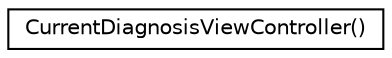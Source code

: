 digraph G
{
  edge [fontname="Helvetica",fontsize="10",labelfontname="Helvetica",labelfontsize="10"];
  node [fontname="Helvetica",fontsize="10",shape=record];
  rankdir="LR";
  Node1 [label="CurrentDiagnosisViewController()",height=0.2,width=0.4,color="black", fillcolor="white", style="filled",URL="$interface_current_diagnosis_view_controller_07_08.html"];
}
